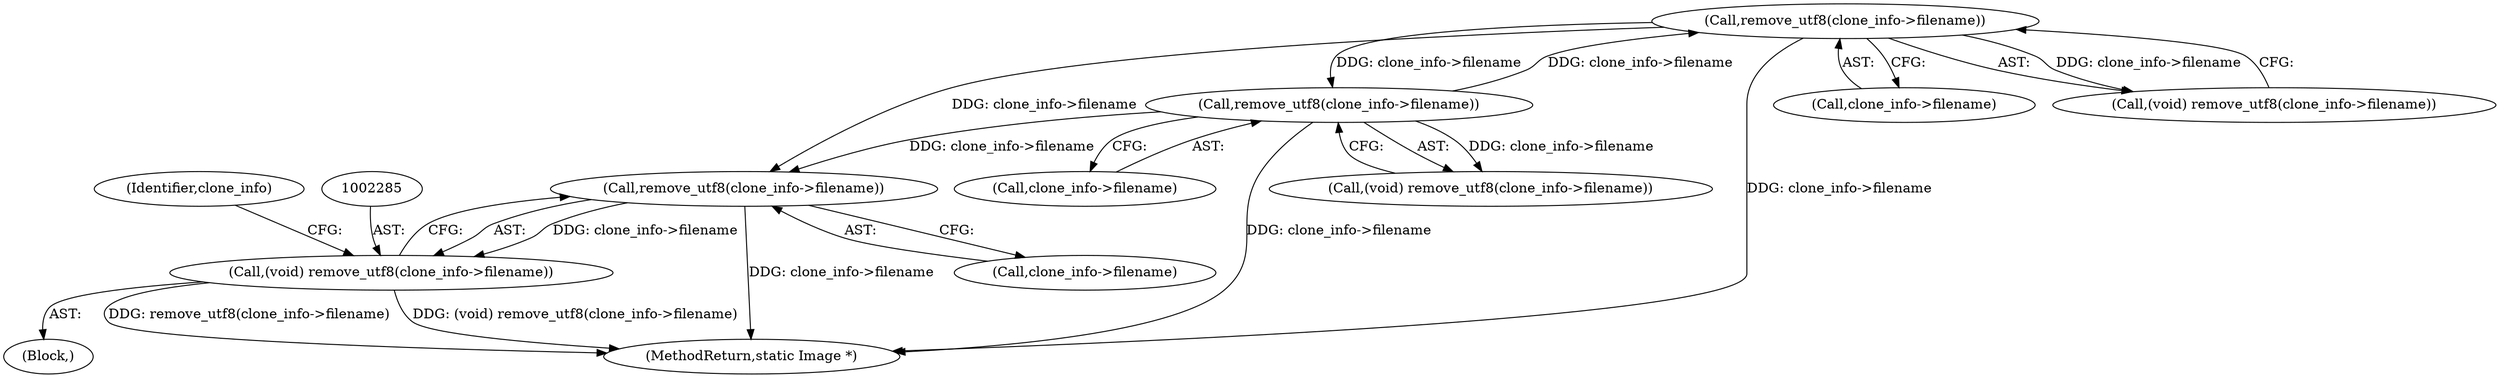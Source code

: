 digraph "0_ImageMagick_f7206618d27c2e69d977abf40e3035a33e5f6be0@API" {
"1002286" [label="(Call,remove_utf8(clone_info->filename))"];
"1002044" [label="(Call,remove_utf8(clone_info->filename))"];
"1002157" [label="(Call,remove_utf8(clone_info->filename))"];
"1002284" [label="(Call,(void) remove_utf8(clone_info->filename))"];
"1002157" [label="(Call,remove_utf8(clone_info->filename))"];
"1002284" [label="(Call,(void) remove_utf8(clone_info->filename))"];
"1002286" [label="(Call,remove_utf8(clone_info->filename))"];
"1002044" [label="(Call,remove_utf8(clone_info->filename))"];
"1002158" [label="(Call,clone_info->filename)"];
"1002045" [label="(Call,clone_info->filename)"];
"1002291" [label="(Identifier,clone_info)"];
"1002287" [label="(Call,clone_info->filename)"];
"1002274" [label="(Block,)"];
"1002042" [label="(Call,(void) remove_utf8(clone_info->filename))"];
"1002155" [label="(Call,(void) remove_utf8(clone_info->filename))"];
"1002325" [label="(MethodReturn,static Image *)"];
"1002286" -> "1002284"  [label="AST: "];
"1002286" -> "1002287"  [label="CFG: "];
"1002287" -> "1002286"  [label="AST: "];
"1002284" -> "1002286"  [label="CFG: "];
"1002286" -> "1002325"  [label="DDG: clone_info->filename"];
"1002286" -> "1002284"  [label="DDG: clone_info->filename"];
"1002044" -> "1002286"  [label="DDG: clone_info->filename"];
"1002157" -> "1002286"  [label="DDG: clone_info->filename"];
"1002044" -> "1002042"  [label="AST: "];
"1002044" -> "1002045"  [label="CFG: "];
"1002045" -> "1002044"  [label="AST: "];
"1002042" -> "1002044"  [label="CFG: "];
"1002044" -> "1002325"  [label="DDG: clone_info->filename"];
"1002044" -> "1002042"  [label="DDG: clone_info->filename"];
"1002157" -> "1002044"  [label="DDG: clone_info->filename"];
"1002044" -> "1002157"  [label="DDG: clone_info->filename"];
"1002157" -> "1002155"  [label="AST: "];
"1002157" -> "1002158"  [label="CFG: "];
"1002158" -> "1002157"  [label="AST: "];
"1002155" -> "1002157"  [label="CFG: "];
"1002157" -> "1002325"  [label="DDG: clone_info->filename"];
"1002157" -> "1002155"  [label="DDG: clone_info->filename"];
"1002284" -> "1002274"  [label="AST: "];
"1002285" -> "1002284"  [label="AST: "];
"1002291" -> "1002284"  [label="CFG: "];
"1002284" -> "1002325"  [label="DDG: remove_utf8(clone_info->filename)"];
"1002284" -> "1002325"  [label="DDG: (void) remove_utf8(clone_info->filename)"];
}
